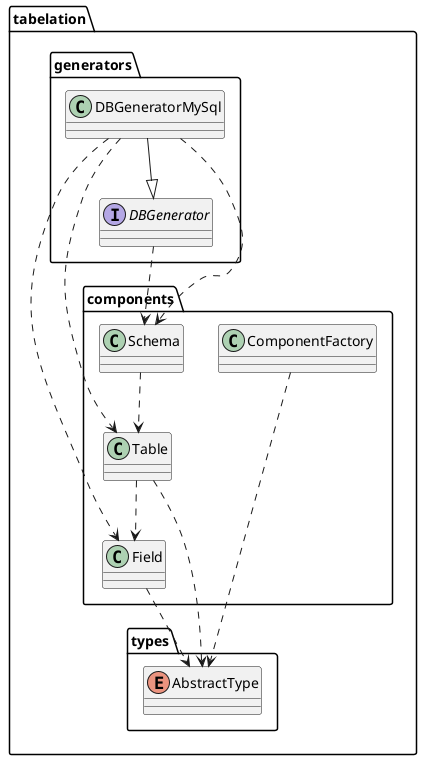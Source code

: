 @startuml
interface tabelation.generators.DBGenerator
class tabelation.generators.DBGeneratorMySql
class tabelation.components.ComponentFactory
class tabelation.components.Field
class tabelation.components.Schema
class tabelation.components.Table
enum tabelation.types.AbstractType
tabelation.generators.DBGeneratorMySql --|> tabelation.generators.DBGenerator
tabelation.components.ComponentFactory ..> tabelation.types.AbstractType
tabelation.components.Field ..> tabelation.types.AbstractType
tabelation.components.Table ..> tabelation.types.AbstractType
tabelation.components.Table ..> tabelation.components.Field
tabelation.components.Schema ..> tabelation.components.Table
tabelation.generators.DBGeneratorMySql ..> tabelation.components.Field
tabelation.generators.DBGeneratorMySql ..> tabelation.components.Schema
tabelation.generators.DBGeneratorMySql ..> tabelation.components.Table
tabelation.generators.DBGenerator ..> tabelation.components.Schema
@enduml